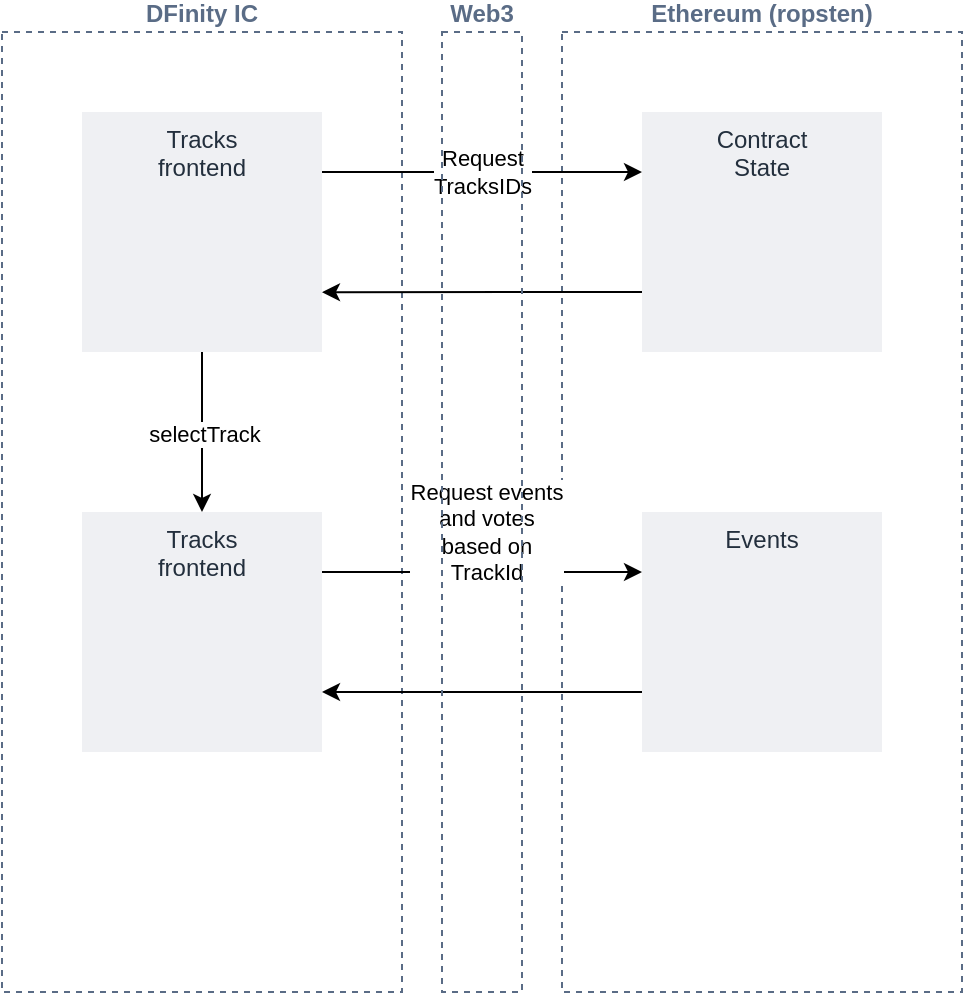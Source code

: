 <mxfile version="13.0.3" type="device"><diagram id="T5pfAjq8k2S9np6wFfX7" name="Page-1"><mxGraphModel dx="1106" dy="822" grid="1" gridSize="10" guides="1" tooltips="1" connect="1" arrows="1" fold="1" page="1" pageScale="1" pageWidth="827" pageHeight="1169" math="0" shadow="0"><root><mxCell id="0"/><mxCell id="1" parent="0"/><mxCell id="WYCw_Ttncmi1_HhJzWx--5" value="DFinity IC" style="fillColor=none;strokeColor=#5A6C86;dashed=1;verticalAlign=bottom;fontStyle=1;fontColor=#5A6C86;labelPosition=center;verticalLabelPosition=top;align=center;" vertex="1" parent="1"><mxGeometry x="80" y="80" width="200" height="480" as="geometry"/></mxCell><mxCell id="WYCw_Ttncmi1_HhJzWx--18" style="edgeStyle=orthogonalEdgeStyle;rounded=0;orthogonalLoop=1;jettySize=auto;html=1;entryX=0.5;entryY=0;entryDx=0;entryDy=0;" edge="1" parent="1" source="WYCw_Ttncmi1_HhJzWx--1" target="WYCw_Ttncmi1_HhJzWx--9"><mxGeometry relative="1" as="geometry"/></mxCell><mxCell id="WYCw_Ttncmi1_HhJzWx--19" value="selectTrack" style="edgeLabel;html=1;align=center;verticalAlign=middle;resizable=0;points=[];" vertex="1" connectable="0" parent="WYCw_Ttncmi1_HhJzWx--18"><mxGeometry x="0.025" y="1" relative="1" as="geometry"><mxPoint as="offset"/></mxGeometry></mxCell><mxCell id="WYCw_Ttncmi1_HhJzWx--1" value="Tracks&#10;frontend" style="fillColor=#EFF0F3;strokeColor=none;dashed=0;verticalAlign=top;fontStyle=0;fontColor=#232F3D;" vertex="1" parent="1"><mxGeometry x="120" y="120" width="120" height="120" as="geometry"/></mxCell><mxCell id="WYCw_Ttncmi1_HhJzWx--9" value="Tracks&#10;frontend" style="fillColor=#EFF0F3;strokeColor=none;dashed=0;verticalAlign=top;fontStyle=0;fontColor=#232F3D;" vertex="1" parent="1"><mxGeometry x="120" y="320" width="120" height="120" as="geometry"/></mxCell><mxCell id="WYCw_Ttncmi1_HhJzWx--3" value="Ethereum (ropsten)" style="fillColor=none;strokeColor=#5A6C86;dashed=1;verticalAlign=bottom;fontStyle=1;fontColor=#5A6C86;labelPosition=center;verticalLabelPosition=top;align=center;" vertex="1" parent="1"><mxGeometry x="360" y="80" width="200" height="480" as="geometry"/></mxCell><mxCell id="WYCw_Ttncmi1_HhJzWx--7" style="edgeStyle=orthogonalEdgeStyle;rounded=0;orthogonalLoop=1;jettySize=auto;html=1;exitX=1;exitY=0.25;exitDx=0;exitDy=0;entryX=0;entryY=0.25;entryDx=0;entryDy=0;" edge="1" parent="1" source="WYCw_Ttncmi1_HhJzWx--1" target="WYCw_Ttncmi1_HhJzWx--2"><mxGeometry relative="1" as="geometry"/></mxCell><mxCell id="WYCw_Ttncmi1_HhJzWx--16" value="Request&lt;br&gt;TracksIDs" style="edgeLabel;html=1;align=center;verticalAlign=middle;resizable=0;points=[];" vertex="1" connectable="0" parent="WYCw_Ttncmi1_HhJzWx--7"><mxGeometry x="0.388" relative="1" as="geometry"><mxPoint x="-31" as="offset"/></mxGeometry></mxCell><mxCell id="WYCw_Ttncmi1_HhJzWx--15" style="edgeStyle=orthogonalEdgeStyle;rounded=0;orthogonalLoop=1;jettySize=auto;html=1;exitX=0;exitY=0.75;exitDx=0;exitDy=0;entryX=0.8;entryY=0.271;entryDx=0;entryDy=0;entryPerimeter=0;" edge="1" parent="1" source="WYCw_Ttncmi1_HhJzWx--2" target="WYCw_Ttncmi1_HhJzWx--5"><mxGeometry relative="1" as="geometry"/></mxCell><mxCell id="WYCw_Ttncmi1_HhJzWx--2" value="Contract&#10;State" style="fillColor=#EFF0F3;strokeColor=none;dashed=0;verticalAlign=top;fontStyle=0;fontColor=#232F3D;" vertex="1" parent="1"><mxGeometry x="400" y="120" width="120" height="120" as="geometry"/></mxCell><mxCell id="WYCw_Ttncmi1_HhJzWx--11" style="edgeStyle=orthogonalEdgeStyle;rounded=0;orthogonalLoop=1;jettySize=auto;html=1;exitX=0;exitY=0.75;exitDx=0;exitDy=0;" edge="1" parent="1" source="WYCw_Ttncmi1_HhJzWx--4"><mxGeometry relative="1" as="geometry"><mxPoint x="240" y="410" as="targetPoint"/></mxGeometry></mxCell><mxCell id="WYCw_Ttncmi1_HhJzWx--4" value="Events" style="fillColor=#EFF0F3;strokeColor=none;dashed=0;verticalAlign=top;fontStyle=0;fontColor=#232F3D;" vertex="1" parent="1"><mxGeometry x="400" y="320" width="120" height="120" as="geometry"/></mxCell><mxCell id="WYCw_Ttncmi1_HhJzWx--10" style="edgeStyle=orthogonalEdgeStyle;rounded=0;orthogonalLoop=1;jettySize=auto;html=1;exitX=1;exitY=0.25;exitDx=0;exitDy=0;entryX=0;entryY=0.25;entryDx=0;entryDy=0;" edge="1" parent="1" source="WYCw_Ttncmi1_HhJzWx--9" target="WYCw_Ttncmi1_HhJzWx--4"><mxGeometry relative="1" as="geometry"/></mxCell><mxCell id="WYCw_Ttncmi1_HhJzWx--17" value="Request events&lt;br&gt;and votes&lt;br&gt;based on&lt;br&gt;TrackId" style="edgeLabel;html=1;align=center;verticalAlign=middle;resizable=0;points=[];" vertex="1" connectable="0" parent="WYCw_Ttncmi1_HhJzWx--10"><mxGeometry x="0.895" y="-1" relative="1" as="geometry"><mxPoint x="-70" y="-21" as="offset"/></mxGeometry></mxCell><mxCell id="WYCw_Ttncmi1_HhJzWx--12" value="Web3" style="fillColor=none;strokeColor=#5A6C86;dashed=1;verticalAlign=bottom;fontStyle=1;fontColor=#5A6C86;labelPosition=center;verticalLabelPosition=top;align=center;" vertex="1" parent="1"><mxGeometry x="300" y="80" width="40" height="480" as="geometry"/></mxCell></root></mxGraphModel></diagram></mxfile>